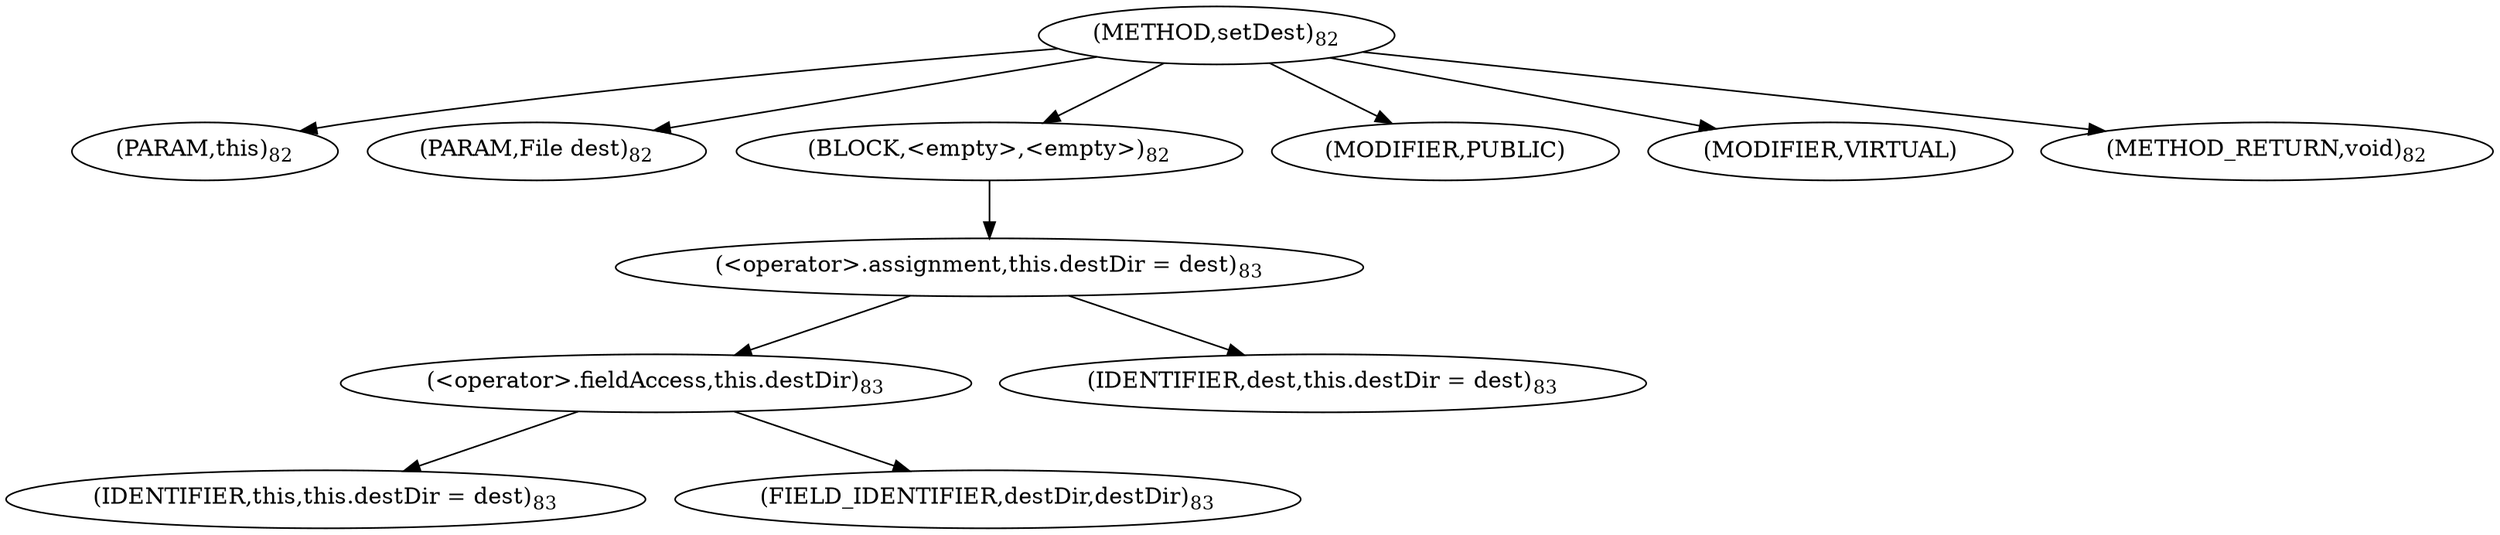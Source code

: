 digraph "setDest" {  
"49" [label = <(METHOD,setDest)<SUB>82</SUB>> ]
"50" [label = <(PARAM,this)<SUB>82</SUB>> ]
"51" [label = <(PARAM,File dest)<SUB>82</SUB>> ]
"52" [label = <(BLOCK,&lt;empty&gt;,&lt;empty&gt;)<SUB>82</SUB>> ]
"53" [label = <(&lt;operator&gt;.assignment,this.destDir = dest)<SUB>83</SUB>> ]
"54" [label = <(&lt;operator&gt;.fieldAccess,this.destDir)<SUB>83</SUB>> ]
"55" [label = <(IDENTIFIER,this,this.destDir = dest)<SUB>83</SUB>> ]
"56" [label = <(FIELD_IDENTIFIER,destDir,destDir)<SUB>83</SUB>> ]
"57" [label = <(IDENTIFIER,dest,this.destDir = dest)<SUB>83</SUB>> ]
"58" [label = <(MODIFIER,PUBLIC)> ]
"59" [label = <(MODIFIER,VIRTUAL)> ]
"60" [label = <(METHOD_RETURN,void)<SUB>82</SUB>> ]
  "49" -> "50" 
  "49" -> "51" 
  "49" -> "52" 
  "49" -> "58" 
  "49" -> "59" 
  "49" -> "60" 
  "52" -> "53" 
  "53" -> "54" 
  "53" -> "57" 
  "54" -> "55" 
  "54" -> "56" 
}
